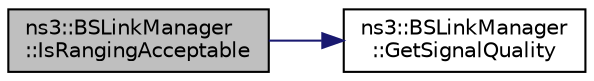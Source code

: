 digraph "ns3::BSLinkManager::IsRangingAcceptable"
{
 // LATEX_PDF_SIZE
  edge [fontname="Helvetica",fontsize="10",labelfontname="Helvetica",labelfontsize="10"];
  node [fontname="Helvetica",fontsize="10",shape=record];
  rankdir="LR";
  Node1 [label="ns3::BSLinkManager\l::IsRangingAcceptable",height=0.2,width=0.4,color="black", fillcolor="grey75", style="filled", fontcolor="black",tooltip="Is ranging acceptable function."];
  Node1 -> Node2 [color="midnightblue",fontsize="10",style="solid",fontname="Helvetica"];
  Node2 [label="ns3::BSLinkManager\l::GetSignalQuality",height=0.2,width=0.4,color="black", fillcolor="white", style="filled",URL="$classns3_1_1_b_s_link_manager.html#a5ec556b1346b2147c54c07abfca3913c",tooltip="Get signal quality function."];
}
